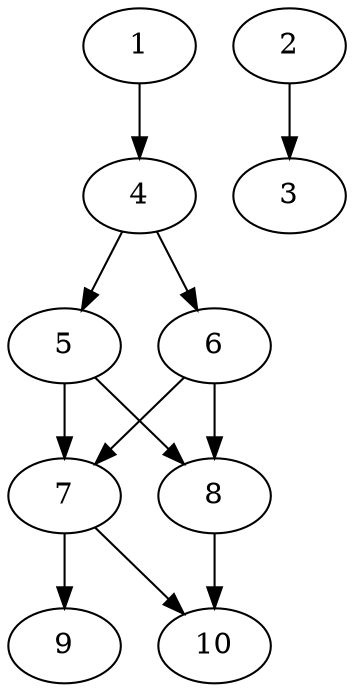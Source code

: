 // DAG automatically generated by daggen at Thu Oct  3 13:58:04 2019
// ./daggen --dot -n 10 --ccr 0.5 --fat 0.5 --regular 0.9 --density 0.7 --mindata 5242880 --maxdata 52428800 
digraph G {
  1 [size="12472320", alpha="0.05", expect_size="6236160"] 
  1 -> 4 [size ="6236160"]
  2 [size="75247616", alpha="0.16", expect_size="37623808"] 
  2 -> 3 [size ="37623808"]
  3 [size="37406720", alpha="0.16", expect_size="18703360"] 
  4 [size="29247488", alpha="0.05", expect_size="14623744"] 
  4 -> 5 [size ="14623744"]
  4 -> 6 [size ="14623744"]
  5 [size="75104256", alpha="0.18", expect_size="37552128"] 
  5 -> 7 [size ="37552128"]
  5 -> 8 [size ="37552128"]
  6 [size="52250624", alpha="0.04", expect_size="26125312"] 
  6 -> 7 [size ="26125312"]
  6 -> 8 [size ="26125312"]
  7 [size="36278272", alpha="0.11", expect_size="18139136"] 
  7 -> 9 [size ="18139136"]
  7 -> 10 [size ="18139136"]
  8 [size="100417536", alpha="0.10", expect_size="50208768"] 
  8 -> 10 [size ="50208768"]
  9 [size="36661248", alpha="0.12", expect_size="18330624"] 
  10 [size="83286016", alpha="0.00", expect_size="41643008"] 
}
